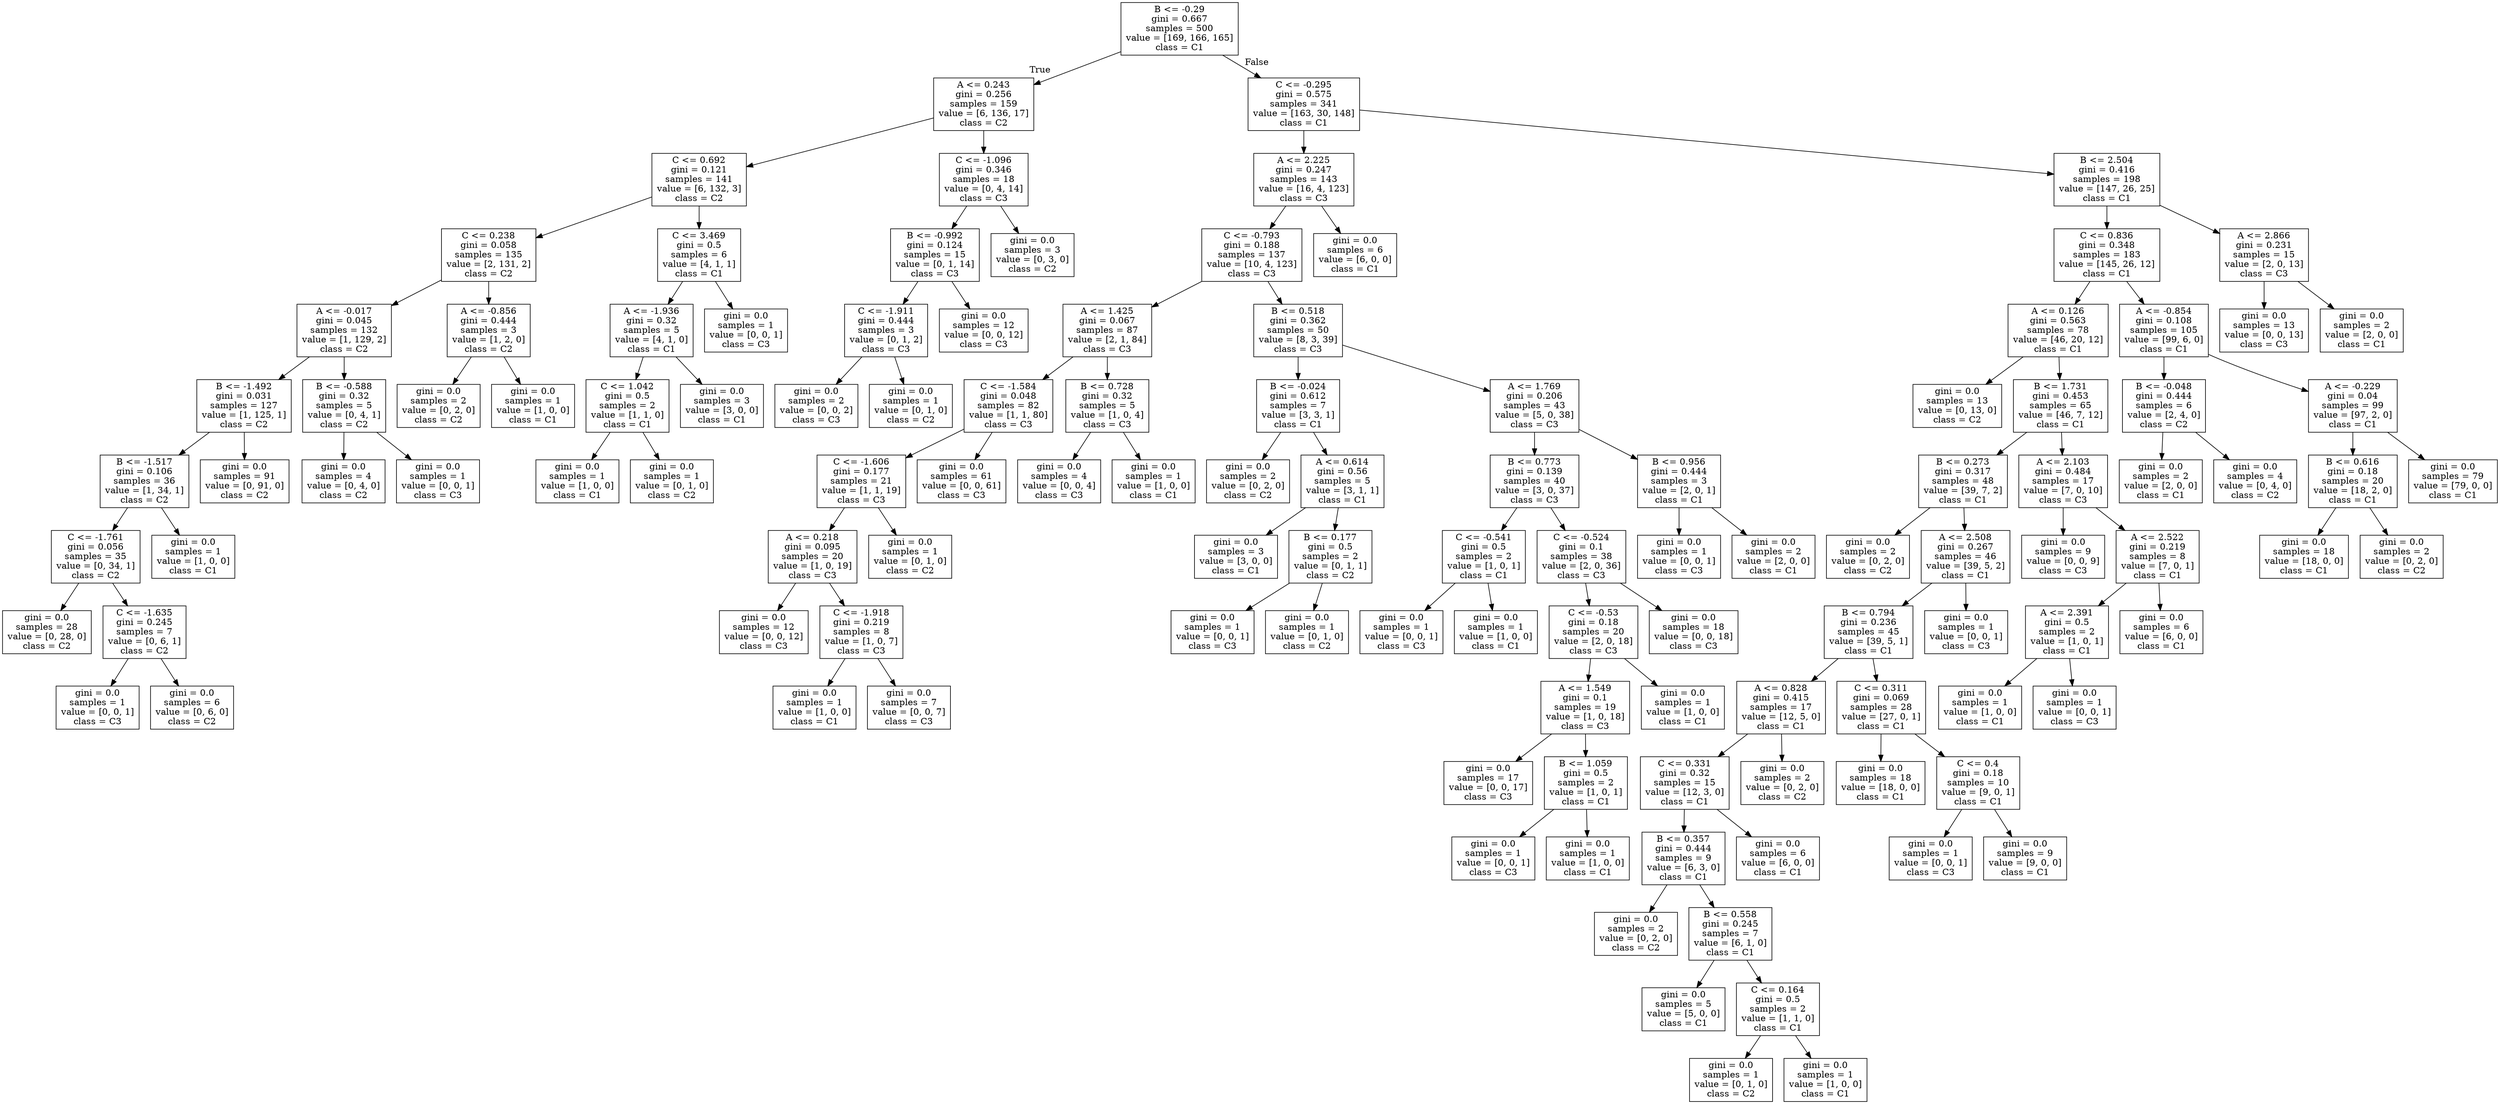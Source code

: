 digraph Tree {
node [shape=box] ;
0 [label="B <= -0.29\ngini = 0.667\nsamples = 500\nvalue = [169, 166, 165]\nclass = C1"] ;
1 [label="A <= 0.243\ngini = 0.256\nsamples = 159\nvalue = [6, 136, 17]\nclass = C2"] ;
0 -> 1 [labeldistance=2.5, labelangle=45, headlabel="True"] ;
2 [label="C <= 0.692\ngini = 0.121\nsamples = 141\nvalue = [6, 132, 3]\nclass = C2"] ;
1 -> 2 ;
3 [label="C <= 0.238\ngini = 0.058\nsamples = 135\nvalue = [2, 131, 2]\nclass = C2"] ;
2 -> 3 ;
4 [label="A <= -0.017\ngini = 0.045\nsamples = 132\nvalue = [1, 129, 2]\nclass = C2"] ;
3 -> 4 ;
5 [label="B <= -1.492\ngini = 0.031\nsamples = 127\nvalue = [1, 125, 1]\nclass = C2"] ;
4 -> 5 ;
6 [label="B <= -1.517\ngini = 0.106\nsamples = 36\nvalue = [1, 34, 1]\nclass = C2"] ;
5 -> 6 ;
7 [label="C <= -1.761\ngini = 0.056\nsamples = 35\nvalue = [0, 34, 1]\nclass = C2"] ;
6 -> 7 ;
8 [label="gini = 0.0\nsamples = 28\nvalue = [0, 28, 0]\nclass = C2"] ;
7 -> 8 ;
9 [label="C <= -1.635\ngini = 0.245\nsamples = 7\nvalue = [0, 6, 1]\nclass = C2"] ;
7 -> 9 ;
10 [label="gini = 0.0\nsamples = 1\nvalue = [0, 0, 1]\nclass = C3"] ;
9 -> 10 ;
11 [label="gini = 0.0\nsamples = 6\nvalue = [0, 6, 0]\nclass = C2"] ;
9 -> 11 ;
12 [label="gini = 0.0\nsamples = 1\nvalue = [1, 0, 0]\nclass = C1"] ;
6 -> 12 ;
13 [label="gini = 0.0\nsamples = 91\nvalue = [0, 91, 0]\nclass = C2"] ;
5 -> 13 ;
14 [label="B <= -0.588\ngini = 0.32\nsamples = 5\nvalue = [0, 4, 1]\nclass = C2"] ;
4 -> 14 ;
15 [label="gini = 0.0\nsamples = 4\nvalue = [0, 4, 0]\nclass = C2"] ;
14 -> 15 ;
16 [label="gini = 0.0\nsamples = 1\nvalue = [0, 0, 1]\nclass = C3"] ;
14 -> 16 ;
17 [label="A <= -0.856\ngini = 0.444\nsamples = 3\nvalue = [1, 2, 0]\nclass = C2"] ;
3 -> 17 ;
18 [label="gini = 0.0\nsamples = 2\nvalue = [0, 2, 0]\nclass = C2"] ;
17 -> 18 ;
19 [label="gini = 0.0\nsamples = 1\nvalue = [1, 0, 0]\nclass = C1"] ;
17 -> 19 ;
20 [label="C <= 3.469\ngini = 0.5\nsamples = 6\nvalue = [4, 1, 1]\nclass = C1"] ;
2 -> 20 ;
21 [label="A <= -1.936\ngini = 0.32\nsamples = 5\nvalue = [4, 1, 0]\nclass = C1"] ;
20 -> 21 ;
22 [label="C <= 1.042\ngini = 0.5\nsamples = 2\nvalue = [1, 1, 0]\nclass = C1"] ;
21 -> 22 ;
23 [label="gini = 0.0\nsamples = 1\nvalue = [1, 0, 0]\nclass = C1"] ;
22 -> 23 ;
24 [label="gini = 0.0\nsamples = 1\nvalue = [0, 1, 0]\nclass = C2"] ;
22 -> 24 ;
25 [label="gini = 0.0\nsamples = 3\nvalue = [3, 0, 0]\nclass = C1"] ;
21 -> 25 ;
26 [label="gini = 0.0\nsamples = 1\nvalue = [0, 0, 1]\nclass = C3"] ;
20 -> 26 ;
27 [label="C <= -1.096\ngini = 0.346\nsamples = 18\nvalue = [0, 4, 14]\nclass = C3"] ;
1 -> 27 ;
28 [label="B <= -0.992\ngini = 0.124\nsamples = 15\nvalue = [0, 1, 14]\nclass = C3"] ;
27 -> 28 ;
29 [label="C <= -1.911\ngini = 0.444\nsamples = 3\nvalue = [0, 1, 2]\nclass = C3"] ;
28 -> 29 ;
30 [label="gini = 0.0\nsamples = 2\nvalue = [0, 0, 2]\nclass = C3"] ;
29 -> 30 ;
31 [label="gini = 0.0\nsamples = 1\nvalue = [0, 1, 0]\nclass = C2"] ;
29 -> 31 ;
32 [label="gini = 0.0\nsamples = 12\nvalue = [0, 0, 12]\nclass = C3"] ;
28 -> 32 ;
33 [label="gini = 0.0\nsamples = 3\nvalue = [0, 3, 0]\nclass = C2"] ;
27 -> 33 ;
34 [label="C <= -0.295\ngini = 0.575\nsamples = 341\nvalue = [163, 30, 148]\nclass = C1"] ;
0 -> 34 [labeldistance=2.5, labelangle=-45, headlabel="False"] ;
35 [label="A <= 2.225\ngini = 0.247\nsamples = 143\nvalue = [16, 4, 123]\nclass = C3"] ;
34 -> 35 ;
36 [label="C <= -0.793\ngini = 0.188\nsamples = 137\nvalue = [10, 4, 123]\nclass = C3"] ;
35 -> 36 ;
37 [label="A <= 1.425\ngini = 0.067\nsamples = 87\nvalue = [2, 1, 84]\nclass = C3"] ;
36 -> 37 ;
38 [label="C <= -1.584\ngini = 0.048\nsamples = 82\nvalue = [1, 1, 80]\nclass = C3"] ;
37 -> 38 ;
39 [label="C <= -1.606\ngini = 0.177\nsamples = 21\nvalue = [1, 1, 19]\nclass = C3"] ;
38 -> 39 ;
40 [label="A <= 0.218\ngini = 0.095\nsamples = 20\nvalue = [1, 0, 19]\nclass = C3"] ;
39 -> 40 ;
41 [label="gini = 0.0\nsamples = 12\nvalue = [0, 0, 12]\nclass = C3"] ;
40 -> 41 ;
42 [label="C <= -1.918\ngini = 0.219\nsamples = 8\nvalue = [1, 0, 7]\nclass = C3"] ;
40 -> 42 ;
43 [label="gini = 0.0\nsamples = 1\nvalue = [1, 0, 0]\nclass = C1"] ;
42 -> 43 ;
44 [label="gini = 0.0\nsamples = 7\nvalue = [0, 0, 7]\nclass = C3"] ;
42 -> 44 ;
45 [label="gini = 0.0\nsamples = 1\nvalue = [0, 1, 0]\nclass = C2"] ;
39 -> 45 ;
46 [label="gini = 0.0\nsamples = 61\nvalue = [0, 0, 61]\nclass = C3"] ;
38 -> 46 ;
47 [label="B <= 0.728\ngini = 0.32\nsamples = 5\nvalue = [1, 0, 4]\nclass = C3"] ;
37 -> 47 ;
48 [label="gini = 0.0\nsamples = 4\nvalue = [0, 0, 4]\nclass = C3"] ;
47 -> 48 ;
49 [label="gini = 0.0\nsamples = 1\nvalue = [1, 0, 0]\nclass = C1"] ;
47 -> 49 ;
50 [label="B <= 0.518\ngini = 0.362\nsamples = 50\nvalue = [8, 3, 39]\nclass = C3"] ;
36 -> 50 ;
51 [label="B <= -0.024\ngini = 0.612\nsamples = 7\nvalue = [3, 3, 1]\nclass = C1"] ;
50 -> 51 ;
52 [label="gini = 0.0\nsamples = 2\nvalue = [0, 2, 0]\nclass = C2"] ;
51 -> 52 ;
53 [label="A <= 0.614\ngini = 0.56\nsamples = 5\nvalue = [3, 1, 1]\nclass = C1"] ;
51 -> 53 ;
54 [label="gini = 0.0\nsamples = 3\nvalue = [3, 0, 0]\nclass = C1"] ;
53 -> 54 ;
55 [label="B <= 0.177\ngini = 0.5\nsamples = 2\nvalue = [0, 1, 1]\nclass = C2"] ;
53 -> 55 ;
56 [label="gini = 0.0\nsamples = 1\nvalue = [0, 0, 1]\nclass = C3"] ;
55 -> 56 ;
57 [label="gini = 0.0\nsamples = 1\nvalue = [0, 1, 0]\nclass = C2"] ;
55 -> 57 ;
58 [label="A <= 1.769\ngini = 0.206\nsamples = 43\nvalue = [5, 0, 38]\nclass = C3"] ;
50 -> 58 ;
59 [label="B <= 0.773\ngini = 0.139\nsamples = 40\nvalue = [3, 0, 37]\nclass = C3"] ;
58 -> 59 ;
60 [label="C <= -0.541\ngini = 0.5\nsamples = 2\nvalue = [1, 0, 1]\nclass = C1"] ;
59 -> 60 ;
61 [label="gini = 0.0\nsamples = 1\nvalue = [0, 0, 1]\nclass = C3"] ;
60 -> 61 ;
62 [label="gini = 0.0\nsamples = 1\nvalue = [1, 0, 0]\nclass = C1"] ;
60 -> 62 ;
63 [label="C <= -0.524\ngini = 0.1\nsamples = 38\nvalue = [2, 0, 36]\nclass = C3"] ;
59 -> 63 ;
64 [label="C <= -0.53\ngini = 0.18\nsamples = 20\nvalue = [2, 0, 18]\nclass = C3"] ;
63 -> 64 ;
65 [label="A <= 1.549\ngini = 0.1\nsamples = 19\nvalue = [1, 0, 18]\nclass = C3"] ;
64 -> 65 ;
66 [label="gini = 0.0\nsamples = 17\nvalue = [0, 0, 17]\nclass = C3"] ;
65 -> 66 ;
67 [label="B <= 1.059\ngini = 0.5\nsamples = 2\nvalue = [1, 0, 1]\nclass = C1"] ;
65 -> 67 ;
68 [label="gini = 0.0\nsamples = 1\nvalue = [0, 0, 1]\nclass = C3"] ;
67 -> 68 ;
69 [label="gini = 0.0\nsamples = 1\nvalue = [1, 0, 0]\nclass = C1"] ;
67 -> 69 ;
70 [label="gini = 0.0\nsamples = 1\nvalue = [1, 0, 0]\nclass = C1"] ;
64 -> 70 ;
71 [label="gini = 0.0\nsamples = 18\nvalue = [0, 0, 18]\nclass = C3"] ;
63 -> 71 ;
72 [label="B <= 0.956\ngini = 0.444\nsamples = 3\nvalue = [2, 0, 1]\nclass = C1"] ;
58 -> 72 ;
73 [label="gini = 0.0\nsamples = 1\nvalue = [0, 0, 1]\nclass = C3"] ;
72 -> 73 ;
74 [label="gini = 0.0\nsamples = 2\nvalue = [2, 0, 0]\nclass = C1"] ;
72 -> 74 ;
75 [label="gini = 0.0\nsamples = 6\nvalue = [6, 0, 0]\nclass = C1"] ;
35 -> 75 ;
76 [label="B <= 2.504\ngini = 0.416\nsamples = 198\nvalue = [147, 26, 25]\nclass = C1"] ;
34 -> 76 ;
77 [label="C <= 0.836\ngini = 0.348\nsamples = 183\nvalue = [145, 26, 12]\nclass = C1"] ;
76 -> 77 ;
78 [label="A <= 0.126\ngini = 0.563\nsamples = 78\nvalue = [46, 20, 12]\nclass = C1"] ;
77 -> 78 ;
79 [label="gini = 0.0\nsamples = 13\nvalue = [0, 13, 0]\nclass = C2"] ;
78 -> 79 ;
80 [label="B <= 1.731\ngini = 0.453\nsamples = 65\nvalue = [46, 7, 12]\nclass = C1"] ;
78 -> 80 ;
81 [label="B <= 0.273\ngini = 0.317\nsamples = 48\nvalue = [39, 7, 2]\nclass = C1"] ;
80 -> 81 ;
82 [label="gini = 0.0\nsamples = 2\nvalue = [0, 2, 0]\nclass = C2"] ;
81 -> 82 ;
83 [label="A <= 2.508\ngini = 0.267\nsamples = 46\nvalue = [39, 5, 2]\nclass = C1"] ;
81 -> 83 ;
84 [label="B <= 0.794\ngini = 0.236\nsamples = 45\nvalue = [39, 5, 1]\nclass = C1"] ;
83 -> 84 ;
85 [label="A <= 0.828\ngini = 0.415\nsamples = 17\nvalue = [12, 5, 0]\nclass = C1"] ;
84 -> 85 ;
86 [label="C <= 0.331\ngini = 0.32\nsamples = 15\nvalue = [12, 3, 0]\nclass = C1"] ;
85 -> 86 ;
87 [label="B <= 0.357\ngini = 0.444\nsamples = 9\nvalue = [6, 3, 0]\nclass = C1"] ;
86 -> 87 ;
88 [label="gini = 0.0\nsamples = 2\nvalue = [0, 2, 0]\nclass = C2"] ;
87 -> 88 ;
89 [label="B <= 0.558\ngini = 0.245\nsamples = 7\nvalue = [6, 1, 0]\nclass = C1"] ;
87 -> 89 ;
90 [label="gini = 0.0\nsamples = 5\nvalue = [5, 0, 0]\nclass = C1"] ;
89 -> 90 ;
91 [label="C <= 0.164\ngini = 0.5\nsamples = 2\nvalue = [1, 1, 0]\nclass = C1"] ;
89 -> 91 ;
92 [label="gini = 0.0\nsamples = 1\nvalue = [0, 1, 0]\nclass = C2"] ;
91 -> 92 ;
93 [label="gini = 0.0\nsamples = 1\nvalue = [1, 0, 0]\nclass = C1"] ;
91 -> 93 ;
94 [label="gini = 0.0\nsamples = 6\nvalue = [6, 0, 0]\nclass = C1"] ;
86 -> 94 ;
95 [label="gini = 0.0\nsamples = 2\nvalue = [0, 2, 0]\nclass = C2"] ;
85 -> 95 ;
96 [label="C <= 0.311\ngini = 0.069\nsamples = 28\nvalue = [27, 0, 1]\nclass = C1"] ;
84 -> 96 ;
97 [label="gini = 0.0\nsamples = 18\nvalue = [18, 0, 0]\nclass = C1"] ;
96 -> 97 ;
98 [label="C <= 0.4\ngini = 0.18\nsamples = 10\nvalue = [9, 0, 1]\nclass = C1"] ;
96 -> 98 ;
99 [label="gini = 0.0\nsamples = 1\nvalue = [0, 0, 1]\nclass = C3"] ;
98 -> 99 ;
100 [label="gini = 0.0\nsamples = 9\nvalue = [9, 0, 0]\nclass = C1"] ;
98 -> 100 ;
101 [label="gini = 0.0\nsamples = 1\nvalue = [0, 0, 1]\nclass = C3"] ;
83 -> 101 ;
102 [label="A <= 2.103\ngini = 0.484\nsamples = 17\nvalue = [7, 0, 10]\nclass = C3"] ;
80 -> 102 ;
103 [label="gini = 0.0\nsamples = 9\nvalue = [0, 0, 9]\nclass = C3"] ;
102 -> 103 ;
104 [label="A <= 2.522\ngini = 0.219\nsamples = 8\nvalue = [7, 0, 1]\nclass = C1"] ;
102 -> 104 ;
105 [label="A <= 2.391\ngini = 0.5\nsamples = 2\nvalue = [1, 0, 1]\nclass = C1"] ;
104 -> 105 ;
106 [label="gini = 0.0\nsamples = 1\nvalue = [1, 0, 0]\nclass = C1"] ;
105 -> 106 ;
107 [label="gini = 0.0\nsamples = 1\nvalue = [0, 0, 1]\nclass = C3"] ;
105 -> 107 ;
108 [label="gini = 0.0\nsamples = 6\nvalue = [6, 0, 0]\nclass = C1"] ;
104 -> 108 ;
109 [label="A <= -0.854\ngini = 0.108\nsamples = 105\nvalue = [99, 6, 0]\nclass = C1"] ;
77 -> 109 ;
110 [label="B <= -0.048\ngini = 0.444\nsamples = 6\nvalue = [2, 4, 0]\nclass = C2"] ;
109 -> 110 ;
111 [label="gini = 0.0\nsamples = 2\nvalue = [2, 0, 0]\nclass = C1"] ;
110 -> 111 ;
112 [label="gini = 0.0\nsamples = 4\nvalue = [0, 4, 0]\nclass = C2"] ;
110 -> 112 ;
113 [label="A <= -0.229\ngini = 0.04\nsamples = 99\nvalue = [97, 2, 0]\nclass = C1"] ;
109 -> 113 ;
114 [label="B <= 0.616\ngini = 0.18\nsamples = 20\nvalue = [18, 2, 0]\nclass = C1"] ;
113 -> 114 ;
115 [label="gini = 0.0\nsamples = 18\nvalue = [18, 0, 0]\nclass = C1"] ;
114 -> 115 ;
116 [label="gini = 0.0\nsamples = 2\nvalue = [0, 2, 0]\nclass = C2"] ;
114 -> 116 ;
117 [label="gini = 0.0\nsamples = 79\nvalue = [79, 0, 0]\nclass = C1"] ;
113 -> 117 ;
118 [label="A <= 2.866\ngini = 0.231\nsamples = 15\nvalue = [2, 0, 13]\nclass = C3"] ;
76 -> 118 ;
119 [label="gini = 0.0\nsamples = 13\nvalue = [0, 0, 13]\nclass = C3"] ;
118 -> 119 ;
120 [label="gini = 0.0\nsamples = 2\nvalue = [2, 0, 0]\nclass = C1"] ;
118 -> 120 ;
}